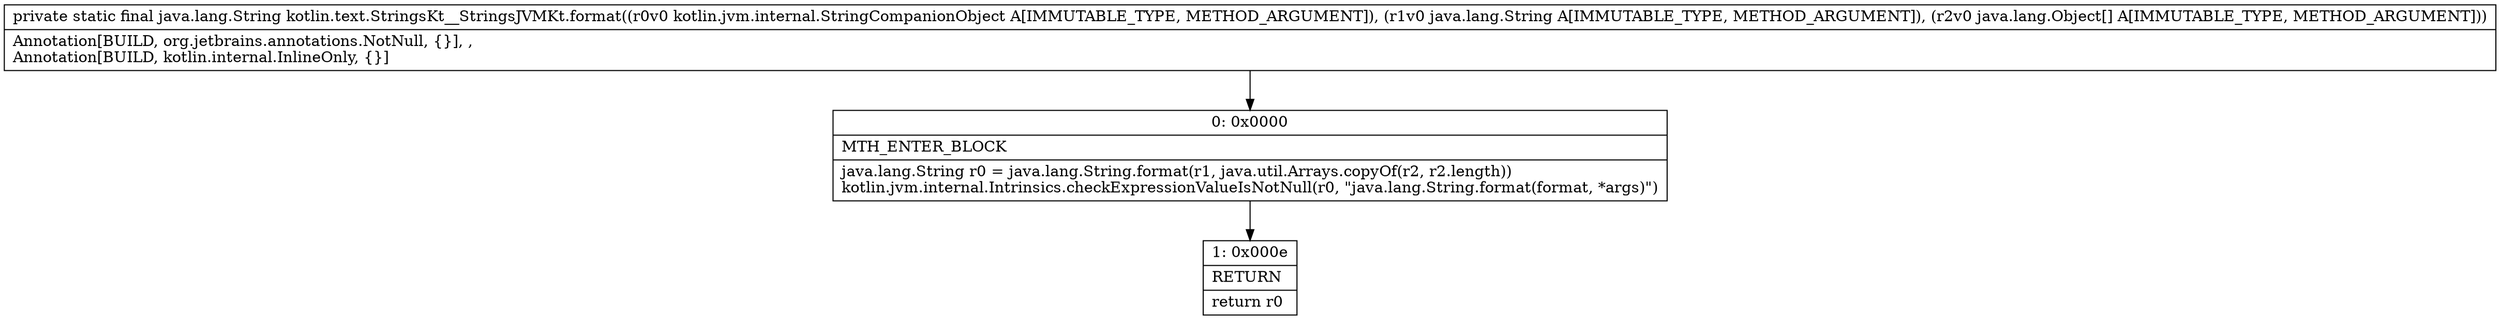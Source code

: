 digraph "CFG forkotlin.text.StringsKt__StringsJVMKt.format(Lkotlin\/jvm\/internal\/StringCompanionObject;Ljava\/lang\/String;[Ljava\/lang\/Object;)Ljava\/lang\/String;" {
Node_0 [shape=record,label="{0\:\ 0x0000|MTH_ENTER_BLOCK\l|java.lang.String r0 = java.lang.String.format(r1, java.util.Arrays.copyOf(r2, r2.length))\lkotlin.jvm.internal.Intrinsics.checkExpressionValueIsNotNull(r0, \"java.lang.String.format(format, *args)\")\l}"];
Node_1 [shape=record,label="{1\:\ 0x000e|RETURN\l|return r0\l}"];
MethodNode[shape=record,label="{private static final java.lang.String kotlin.text.StringsKt__StringsJVMKt.format((r0v0 kotlin.jvm.internal.StringCompanionObject A[IMMUTABLE_TYPE, METHOD_ARGUMENT]), (r1v0 java.lang.String A[IMMUTABLE_TYPE, METHOD_ARGUMENT]), (r2v0 java.lang.Object[] A[IMMUTABLE_TYPE, METHOD_ARGUMENT]))  | Annotation[BUILD, org.jetbrains.annotations.NotNull, \{\}], , \lAnnotation[BUILD, kotlin.internal.InlineOnly, \{\}]\l}"];
MethodNode -> Node_0;
Node_0 -> Node_1;
}

